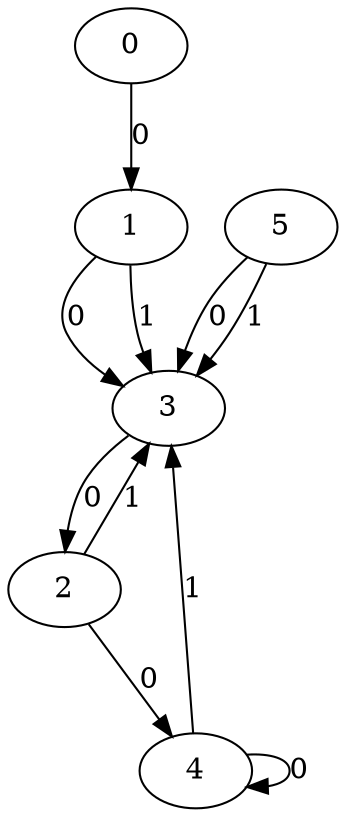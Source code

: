 digraph G {
0;
1;
2;
3;
4;
5;
0->1  [label=0, weight=0];
1->3  [label=0, weight=0];
1->3  [label=1, weight=1];
2->4  [label=0, weight=0];
2->3  [label=1, weight=1];
3->2  [label=0, weight=0];
4->4  [label=0, weight=0];
4->3  [label=1, weight=1];
5->3  [label=0, weight=0];
5->3  [label=1, weight=1];
}

